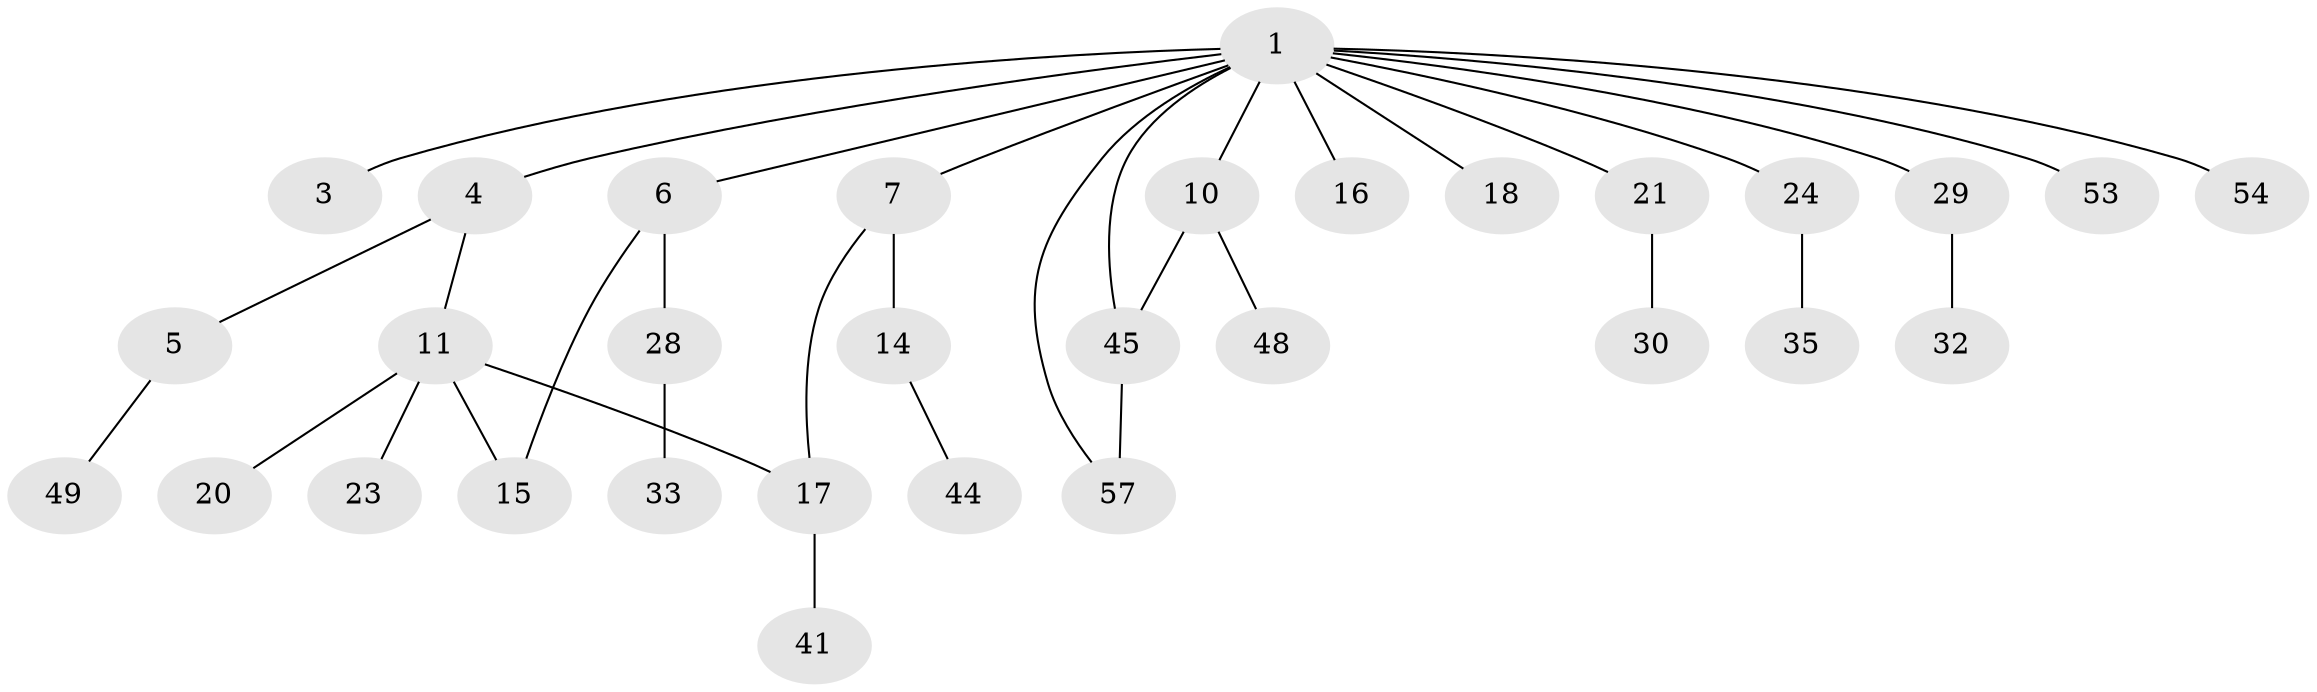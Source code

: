 // original degree distribution, {9: 0.016129032258064516, 7: 0.03225806451612903, 3: 0.16129032258064516, 2: 0.27419354838709675, 1: 0.46774193548387094, 5: 0.03225806451612903, 4: 0.016129032258064516}
// Generated by graph-tools (version 1.1) at 2025/13/03/09/25 04:13:19]
// undirected, 31 vertices, 34 edges
graph export_dot {
graph [start="1"]
  node [color=gray90,style=filled];
  1 [super="+2"];
  3 [super="+9+27"];
  4;
  5;
  6;
  7 [super="+8"];
  10 [super="+38+43+42"];
  11 [super="+46+60+36+12+13+25"];
  14 [super="+37"];
  15;
  16 [super="+26"];
  17 [super="+22"];
  18;
  20;
  21;
  23;
  24;
  28 [super="+34"];
  29 [super="+40+47+59"];
  30;
  32;
  33;
  35;
  41;
  44;
  45 [super="+55+50"];
  48 [super="+61"];
  49;
  53;
  54;
  57;
  1 -- 3;
  1 -- 4;
  1 -- 6;
  1 -- 7;
  1 -- 16;
  1 -- 24;
  1 -- 45;
  1 -- 54;
  1 -- 18;
  1 -- 53;
  1 -- 21;
  1 -- 57;
  1 -- 10;
  1 -- 29;
  4 -- 5;
  4 -- 11;
  5 -- 49;
  6 -- 15;
  6 -- 28;
  7 -- 14;
  7 -- 17;
  10 -- 45;
  10 -- 48;
  11 -- 17;
  11 -- 20;
  11 -- 23;
  11 -- 15;
  14 -- 44;
  17 -- 41;
  21 -- 30;
  24 -- 35;
  28 -- 33;
  29 -- 32;
  45 -- 57;
}
